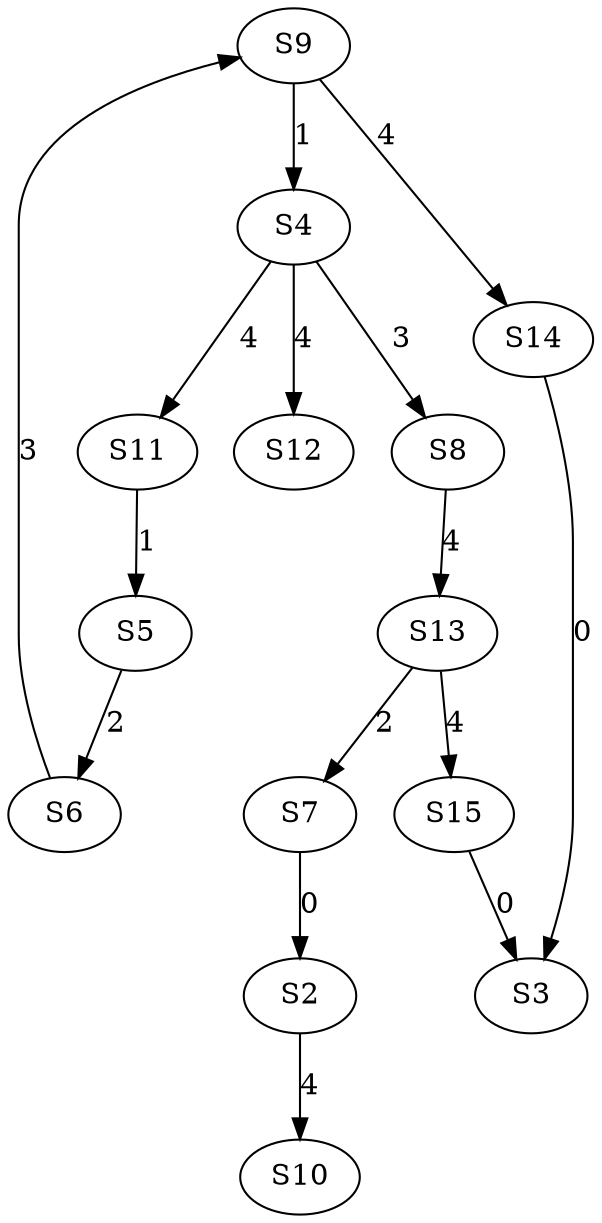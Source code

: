 strict digraph {
	S7 -> S2 [ label = 0 ];
	S14 -> S3 [ label = 0 ];
	S9 -> S4 [ label = 1 ];
	S11 -> S5 [ label = 1 ];
	S5 -> S6 [ label = 2 ];
	S13 -> S7 [ label = 2 ];
	S4 -> S8 [ label = 3 ];
	S6 -> S9 [ label = 3 ];
	S2 -> S10 [ label = 4 ];
	S4 -> S11 [ label = 4 ];
	S4 -> S12 [ label = 4 ];
	S8 -> S13 [ label = 4 ];
	S9 -> S14 [ label = 4 ];
	S13 -> S15 [ label = 4 ];
	S15 -> S3 [ label = 0 ];
}